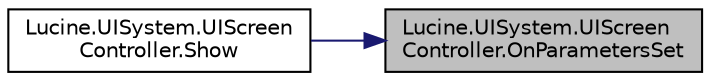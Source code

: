 digraph "Lucine.UISystem.UIScreenController.OnParametersSet"
{
 // LATEX_PDF_SIZE
  edge [fontname="Helvetica",fontsize="10",labelfontname="Helvetica",labelfontsize="10"];
  node [fontname="Helvetica",fontsize="10",shape=record];
  rankdir="RL";
  Node1 [label="Lucine.UISystem.UIScreen\lController.OnParametersSet",height=0.2,width=0.4,color="black", fillcolor="grey75", style="filled", fontcolor="black",tooltip="Function called after parameters are set Could be overriden to do specific task (maybe set some inter..."];
  Node1 -> Node2 [dir="back",color="midnightblue",fontsize="10",style="solid",fontname="Helvetica"];
  Node2 [label="Lucine.UISystem.UIScreen\lController.Show",height=0.2,width=0.4,color="black", fillcolor="white", style="filled",URL="$class_lucine_1_1_u_i_system_1_1_u_i_screen_controller.html#acefbe59e1a40ee3647a675804e2ba0e0",tooltip="Show a screen"];
}
